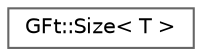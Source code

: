 digraph "类继承关系图"
{
 // LATEX_PDF_SIZE
  bgcolor="transparent";
  edge [fontname=Helvetica,fontsize=10,labelfontname=Helvetica,labelfontsize=10];
  node [fontname=Helvetica,fontsize=10,shape=box,height=0.2,width=0.4];
  rankdir="LR";
  Node0 [id="Node000000",label="GFt::Size\< T \>",height=0.2,width=0.4,color="grey40", fillcolor="white", style="filled",URL="$class_g_ft_1_1_size.html",tooltip="泛型尺寸类"];
}
